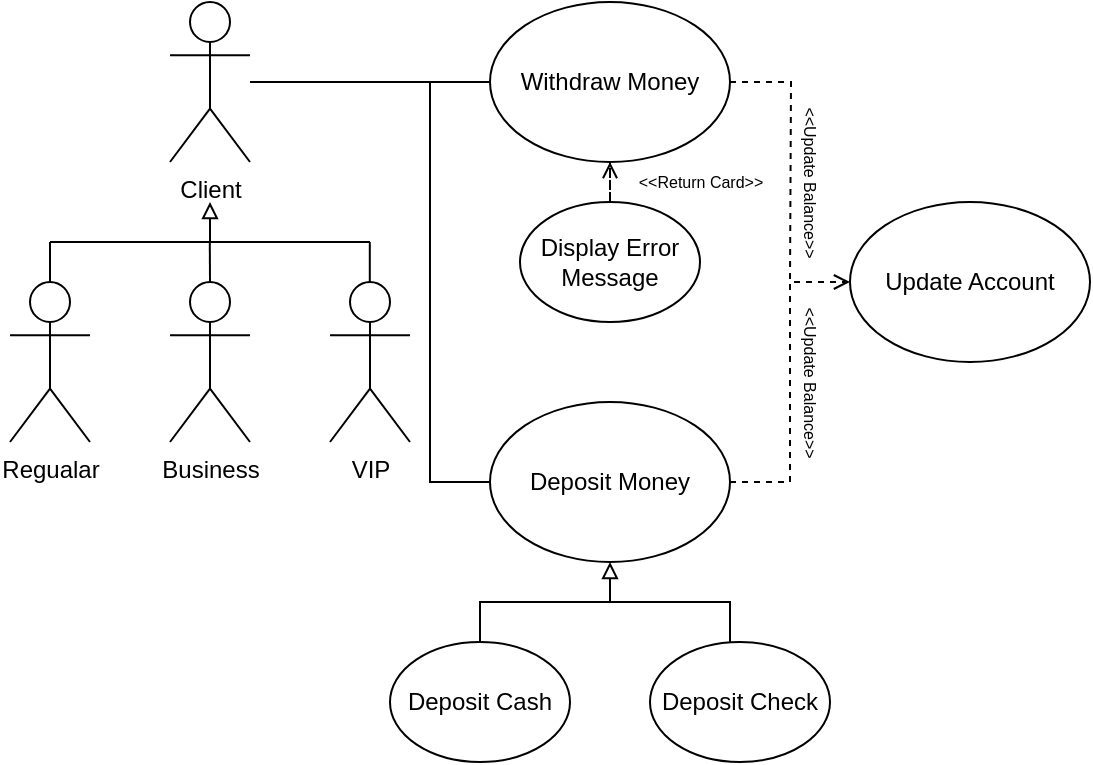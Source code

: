 <mxfile version="20.8.13" type="github">
  <diagram name="Page-1" id="Xrk3vmYjyASCG5vWuM8d">
    <mxGraphModel dx="660" dy="764" grid="1" gridSize="10" guides="1" tooltips="1" connect="1" arrows="1" fold="1" page="0" pageScale="1" pageWidth="827" pageHeight="1169" math="0" shadow="0">
      <root>
        <mxCell id="0" />
        <mxCell id="1" parent="0" />
        <mxCell id="47yV9xnVyOMwIdODHVqi-1" value="Client" style="shape=umlActor;verticalLabelPosition=bottom;verticalAlign=top;html=1;outlineConnect=0;" vertex="1" parent="1">
          <mxGeometry x="200" y="-80" width="40" height="80" as="geometry" />
        </mxCell>
        <mxCell id="47yV9xnVyOMwIdODHVqi-2" value="Business" style="shape=umlActor;verticalLabelPosition=bottom;verticalAlign=top;html=1;outlineConnect=0;" vertex="1" parent="1">
          <mxGeometry x="200" y="60" width="40" height="80" as="geometry" />
        </mxCell>
        <mxCell id="47yV9xnVyOMwIdODHVqi-3" value="Regualar" style="shape=umlActor;verticalLabelPosition=bottom;verticalAlign=top;html=1;outlineConnect=0;" vertex="1" parent="1">
          <mxGeometry x="120" y="60" width="40" height="80" as="geometry" />
        </mxCell>
        <mxCell id="47yV9xnVyOMwIdODHVqi-4" value="VIP" style="shape=umlActor;verticalLabelPosition=bottom;verticalAlign=top;html=1;outlineConnect=0;" vertex="1" parent="1">
          <mxGeometry x="280" y="60" width="40" height="80" as="geometry" />
        </mxCell>
        <mxCell id="47yV9xnVyOMwIdODHVqi-5" value="" style="endArrow=none;html=1;rounded=0;exitX=0.5;exitY=0;exitDx=0;exitDy=0;exitPerimeter=0;endFill=0;" edge="1" parent="1" source="47yV9xnVyOMwIdODHVqi-3">
          <mxGeometry width="50" height="50" relative="1" as="geometry">
            <mxPoint x="100" y="30" as="sourcePoint" />
            <mxPoint x="140" y="40" as="targetPoint" />
          </mxGeometry>
        </mxCell>
        <mxCell id="47yV9xnVyOMwIdODHVqi-6" value="" style="endArrow=none;html=1;rounded=0;endFill=0;exitX=0.5;exitY=0;exitDx=0;exitDy=0;exitPerimeter=0;" edge="1" parent="1" source="47yV9xnVyOMwIdODHVqi-2">
          <mxGeometry width="50" height="50" relative="1" as="geometry">
            <mxPoint x="220" y="50" as="sourcePoint" />
            <mxPoint x="219.9" y="40" as="targetPoint" />
          </mxGeometry>
        </mxCell>
        <mxCell id="47yV9xnVyOMwIdODHVqi-7" value="" style="endArrow=none;html=1;rounded=0;exitX=0.5;exitY=0;exitDx=0;exitDy=0;exitPerimeter=0;endFill=0;" edge="1" parent="1">
          <mxGeometry width="50" height="50" relative="1" as="geometry">
            <mxPoint x="299.9" y="60" as="sourcePoint" />
            <mxPoint x="299.9" y="40" as="targetPoint" />
          </mxGeometry>
        </mxCell>
        <mxCell id="47yV9xnVyOMwIdODHVqi-8" value="" style="endArrow=none;html=1;rounded=0;endFill=0;" edge="1" parent="1">
          <mxGeometry width="50" height="50" relative="1" as="geometry">
            <mxPoint x="140" y="40" as="sourcePoint" />
            <mxPoint x="300" y="40" as="targetPoint" />
          </mxGeometry>
        </mxCell>
        <mxCell id="47yV9xnVyOMwIdODHVqi-9" value="" style="endArrow=block;html=1;rounded=0;endFill=0;" edge="1" parent="1">
          <mxGeometry width="50" height="50" relative="1" as="geometry">
            <mxPoint x="220" y="40" as="sourcePoint" />
            <mxPoint x="220" y="20" as="targetPoint" />
          </mxGeometry>
        </mxCell>
        <mxCell id="47yV9xnVyOMwIdODHVqi-17" style="edgeStyle=orthogonalEdgeStyle;rounded=0;orthogonalLoop=1;jettySize=auto;html=1;dashed=1;fontSize=8;endArrow=none;endFill=0;" edge="1" parent="1" source="47yV9xnVyOMwIdODHVqi-10">
          <mxGeometry relative="1" as="geometry">
            <mxPoint x="510" y="60" as="targetPoint" />
          </mxGeometry>
        </mxCell>
        <mxCell id="47yV9xnVyOMwIdODHVqi-25" style="edgeStyle=orthogonalEdgeStyle;rounded=0;orthogonalLoop=1;jettySize=auto;html=1;fontSize=8;endArrow=none;endFill=0;" edge="1" parent="1" source="47yV9xnVyOMwIdODHVqi-10" target="47yV9xnVyOMwIdODHVqi-1">
          <mxGeometry relative="1" as="geometry" />
        </mxCell>
        <mxCell id="47yV9xnVyOMwIdODHVqi-10" value="Withdraw Money" style="ellipse;whiteSpace=wrap;html=1;" vertex="1" parent="1">
          <mxGeometry x="360" y="-80" width="120" height="80" as="geometry" />
        </mxCell>
        <mxCell id="47yV9xnVyOMwIdODHVqi-12" style="edgeStyle=orthogonalEdgeStyle;rounded=0;orthogonalLoop=1;jettySize=auto;html=1;entryX=0.5;entryY=1;entryDx=0;entryDy=0;endArrow=open;endFill=0;dashed=1;" edge="1" parent="1" source="47yV9xnVyOMwIdODHVqi-11" target="47yV9xnVyOMwIdODHVqi-10">
          <mxGeometry relative="1" as="geometry" />
        </mxCell>
        <mxCell id="47yV9xnVyOMwIdODHVqi-11" value="Display Error Message" style="ellipse;whiteSpace=wrap;html=1;" vertex="1" parent="1">
          <mxGeometry x="375" y="20" width="90" height="60" as="geometry" />
        </mxCell>
        <mxCell id="47yV9xnVyOMwIdODHVqi-13" value="&amp;lt;&amp;lt;Return Card&amp;gt;&amp;gt;" style="text;html=1;align=center;verticalAlign=middle;resizable=0;points=[];autosize=1;strokeColor=none;fillColor=none;rotation=0;fontSize=8;" vertex="1" parent="1">
          <mxGeometry x="420" width="90" height="20" as="geometry" />
        </mxCell>
        <mxCell id="47yV9xnVyOMwIdODHVqi-14" value="Update Account" style="ellipse;whiteSpace=wrap;html=1;" vertex="1" parent="1">
          <mxGeometry x="540" y="20" width="120" height="80" as="geometry" />
        </mxCell>
        <mxCell id="47yV9xnVyOMwIdODHVqi-16" style="edgeStyle=orthogonalEdgeStyle;rounded=0;orthogonalLoop=1;jettySize=auto;html=1;entryX=0;entryY=0.5;entryDx=0;entryDy=0;dashed=1;fontSize=8;endArrow=open;endFill=0;" edge="1" parent="1" source="47yV9xnVyOMwIdODHVqi-15" target="47yV9xnVyOMwIdODHVqi-14">
          <mxGeometry relative="1" as="geometry" />
        </mxCell>
        <mxCell id="47yV9xnVyOMwIdODHVqi-26" style="edgeStyle=orthogonalEdgeStyle;rounded=0;orthogonalLoop=1;jettySize=auto;html=1;fontSize=8;endArrow=none;endFill=0;" edge="1" parent="1" source="47yV9xnVyOMwIdODHVqi-15">
          <mxGeometry relative="1" as="geometry">
            <mxPoint x="240" y="-40" as="targetPoint" />
            <Array as="points">
              <mxPoint x="330" y="160" />
              <mxPoint x="330" y="-40" />
            </Array>
          </mxGeometry>
        </mxCell>
        <mxCell id="47yV9xnVyOMwIdODHVqi-15" value="Deposit Money" style="ellipse;whiteSpace=wrap;html=1;" vertex="1" parent="1">
          <mxGeometry x="360" y="120" width="120" height="80" as="geometry" />
        </mxCell>
        <mxCell id="47yV9xnVyOMwIdODHVqi-18" value="&amp;lt;&amp;lt;Update Balance&amp;gt;&amp;gt;" style="text;html=1;align=center;verticalAlign=middle;resizable=0;points=[];autosize=1;strokeColor=none;fillColor=none;rotation=90;fontSize=8;" vertex="1" parent="1">
          <mxGeometry x="470" width="100" height="20" as="geometry" />
        </mxCell>
        <mxCell id="47yV9xnVyOMwIdODHVqi-19" value="&amp;lt;&amp;lt;Update Balance&amp;gt;&amp;gt;" style="text;html=1;align=center;verticalAlign=middle;resizable=0;points=[];autosize=1;strokeColor=none;fillColor=none;rotation=90;fontSize=8;" vertex="1" parent="1">
          <mxGeometry x="470" y="100" width="100" height="20" as="geometry" />
        </mxCell>
        <mxCell id="47yV9xnVyOMwIdODHVqi-23" style="edgeStyle=orthogonalEdgeStyle;rounded=0;orthogonalLoop=1;jettySize=auto;html=1;entryX=0.5;entryY=1;entryDx=0;entryDy=0;fontSize=8;endArrow=block;endFill=0;" edge="1" parent="1" source="47yV9xnVyOMwIdODHVqi-20" target="47yV9xnVyOMwIdODHVqi-15">
          <mxGeometry relative="1" as="geometry" />
        </mxCell>
        <mxCell id="47yV9xnVyOMwIdODHVqi-20" value="Deposit Cash" style="ellipse;whiteSpace=wrap;html=1;" vertex="1" parent="1">
          <mxGeometry x="310" y="240" width="90" height="60" as="geometry" />
        </mxCell>
        <mxCell id="47yV9xnVyOMwIdODHVqi-24" style="edgeStyle=orthogonalEdgeStyle;rounded=0;orthogonalLoop=1;jettySize=auto;html=1;fontSize=8;endArrow=none;endFill=0;" edge="1" parent="1" source="47yV9xnVyOMwIdODHVqi-21">
          <mxGeometry relative="1" as="geometry">
            <mxPoint x="420" y="220" as="targetPoint" />
            <Array as="points">
              <mxPoint x="480" y="220" />
            </Array>
          </mxGeometry>
        </mxCell>
        <mxCell id="47yV9xnVyOMwIdODHVqi-21" value="Deposit Check" style="ellipse;whiteSpace=wrap;html=1;" vertex="1" parent="1">
          <mxGeometry x="440" y="240" width="90" height="60" as="geometry" />
        </mxCell>
      </root>
    </mxGraphModel>
  </diagram>
</mxfile>
